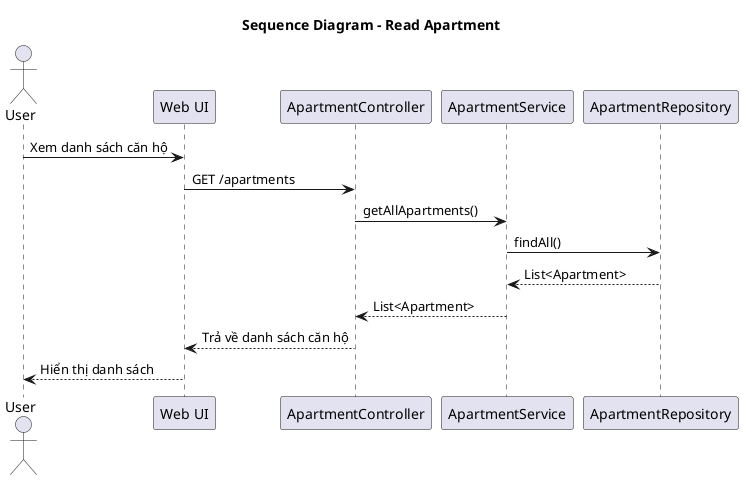 @startuml
title Sequence Diagram - Read Apartment

actor "User" as U
participant "Web UI" as UI
participant "ApartmentController" as C
participant "ApartmentService" as S
participant "ApartmentRepository" as R

U -> UI: Xem danh sách căn hộ
UI -> C: GET /apartments
C -> S: getAllApartments()
S -> R: findAll()
R --> S: List<Apartment>
S --> C: List<Apartment>
C --> UI: Trả về danh sách căn hộ
UI --> U: Hiển thị danh sách

@enduml
